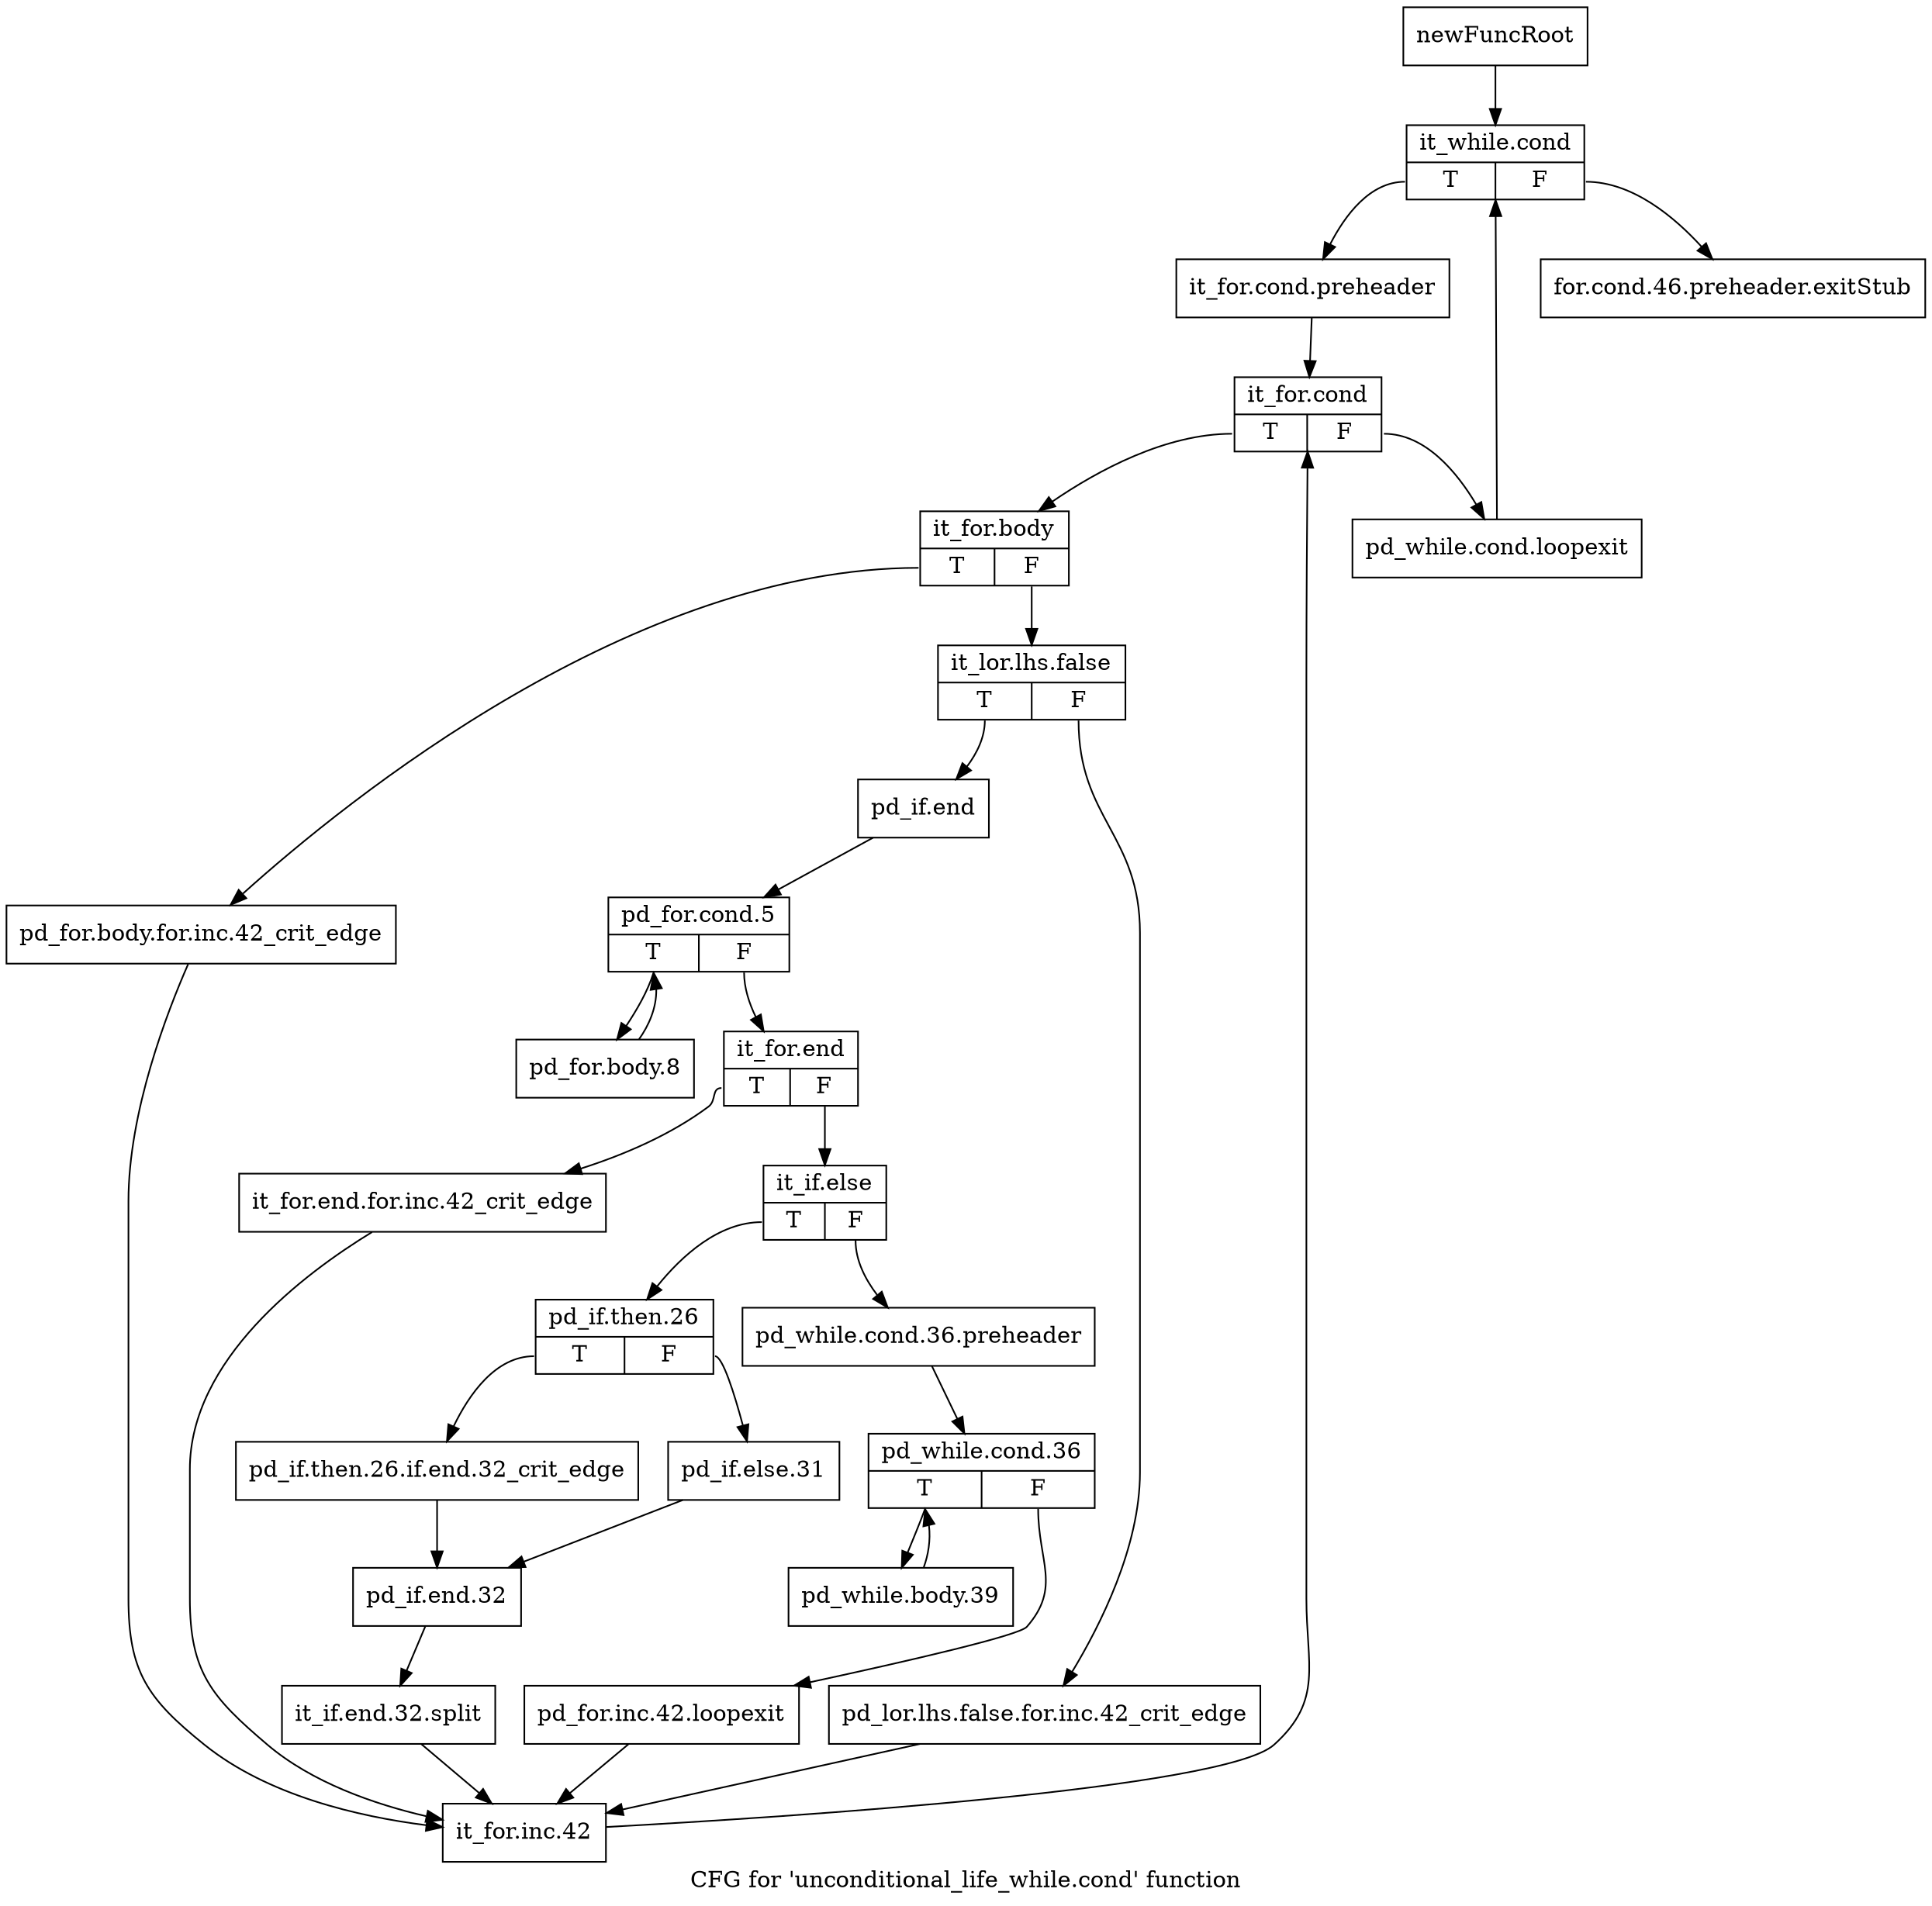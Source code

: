digraph "CFG for 'unconditional_life_while.cond' function" {
	label="CFG for 'unconditional_life_while.cond' function";

	Node0x459dea0 [shape=record,label="{newFuncRoot}"];
	Node0x459dea0 -> Node0x459df40;
	Node0x459def0 [shape=record,label="{for.cond.46.preheader.exitStub}"];
	Node0x459df40 [shape=record,label="{it_while.cond|{<s0>T|<s1>F}}"];
	Node0x459df40:s0 -> Node0x459df90;
	Node0x459df40:s1 -> Node0x459def0;
	Node0x459df90 [shape=record,label="{it_for.cond.preheader}"];
	Node0x459df90 -> Node0x459dfe0;
	Node0x459dfe0 [shape=record,label="{it_for.cond|{<s0>T|<s1>F}}"];
	Node0x459dfe0:s0 -> Node0x459e080;
	Node0x459dfe0:s1 -> Node0x459e030;
	Node0x459e030 [shape=record,label="{pd_while.cond.loopexit}"];
	Node0x459e030 -> Node0x459df40;
	Node0x459e080 [shape=record,label="{it_for.body|{<s0>T|<s1>F}}"];
	Node0x459e080:s0 -> Node0x459e5d0;
	Node0x459e080:s1 -> Node0x459e0d0;
	Node0x459e0d0 [shape=record,label="{it_lor.lhs.false|{<s0>T|<s1>F}}"];
	Node0x459e0d0:s0 -> Node0x459e170;
	Node0x459e0d0:s1 -> Node0x459e120;
	Node0x459e120 [shape=record,label="{pd_lor.lhs.false.for.inc.42_crit_edge}"];
	Node0x459e120 -> Node0x459e620;
	Node0x459e170 [shape=record,label="{pd_if.end}"];
	Node0x459e170 -> Node0x459e1c0;
	Node0x459e1c0 [shape=record,label="{pd_for.cond.5|{<s0>T|<s1>F}}"];
	Node0x459e1c0:s0 -> Node0x459e580;
	Node0x459e1c0:s1 -> Node0x459e210;
	Node0x459e210 [shape=record,label="{it_for.end|{<s0>T|<s1>F}}"];
	Node0x459e210:s0 -> Node0x459e530;
	Node0x459e210:s1 -> Node0x459e260;
	Node0x459e260 [shape=record,label="{it_if.else|{<s0>T|<s1>F}}"];
	Node0x459e260:s0 -> Node0x459e3f0;
	Node0x459e260:s1 -> Node0x459e2b0;
	Node0x459e2b0 [shape=record,label="{pd_while.cond.36.preheader}"];
	Node0x459e2b0 -> Node0x459e300;
	Node0x459e300 [shape=record,label="{pd_while.cond.36|{<s0>T|<s1>F}}"];
	Node0x459e300:s0 -> Node0x459e3a0;
	Node0x459e300:s1 -> Node0x459e350;
	Node0x459e350 [shape=record,label="{pd_for.inc.42.loopexit}"];
	Node0x459e350 -> Node0x459e620;
	Node0x459e3a0 [shape=record,label="{pd_while.body.39}"];
	Node0x459e3a0 -> Node0x459e300;
	Node0x459e3f0 [shape=record,label="{pd_if.then.26|{<s0>T|<s1>F}}"];
	Node0x459e3f0:s0 -> Node0x459e490;
	Node0x459e3f0:s1 -> Node0x459e440;
	Node0x459e440 [shape=record,label="{pd_if.else.31}"];
	Node0x459e440 -> Node0x459e4e0;
	Node0x459e490 [shape=record,label="{pd_if.then.26.if.end.32_crit_edge}"];
	Node0x459e490 -> Node0x459e4e0;
	Node0x459e4e0 [shape=record,label="{pd_if.end.32}"];
	Node0x459e4e0 -> Node0x50ccf90;
	Node0x50ccf90 [shape=record,label="{it_if.end.32.split}"];
	Node0x50ccf90 -> Node0x459e620;
	Node0x459e530 [shape=record,label="{it_for.end.for.inc.42_crit_edge}"];
	Node0x459e530 -> Node0x459e620;
	Node0x459e580 [shape=record,label="{pd_for.body.8}"];
	Node0x459e580 -> Node0x459e1c0;
	Node0x459e5d0 [shape=record,label="{pd_for.body.for.inc.42_crit_edge}"];
	Node0x459e5d0 -> Node0x459e620;
	Node0x459e620 [shape=record,label="{it_for.inc.42}"];
	Node0x459e620 -> Node0x459dfe0;
}
